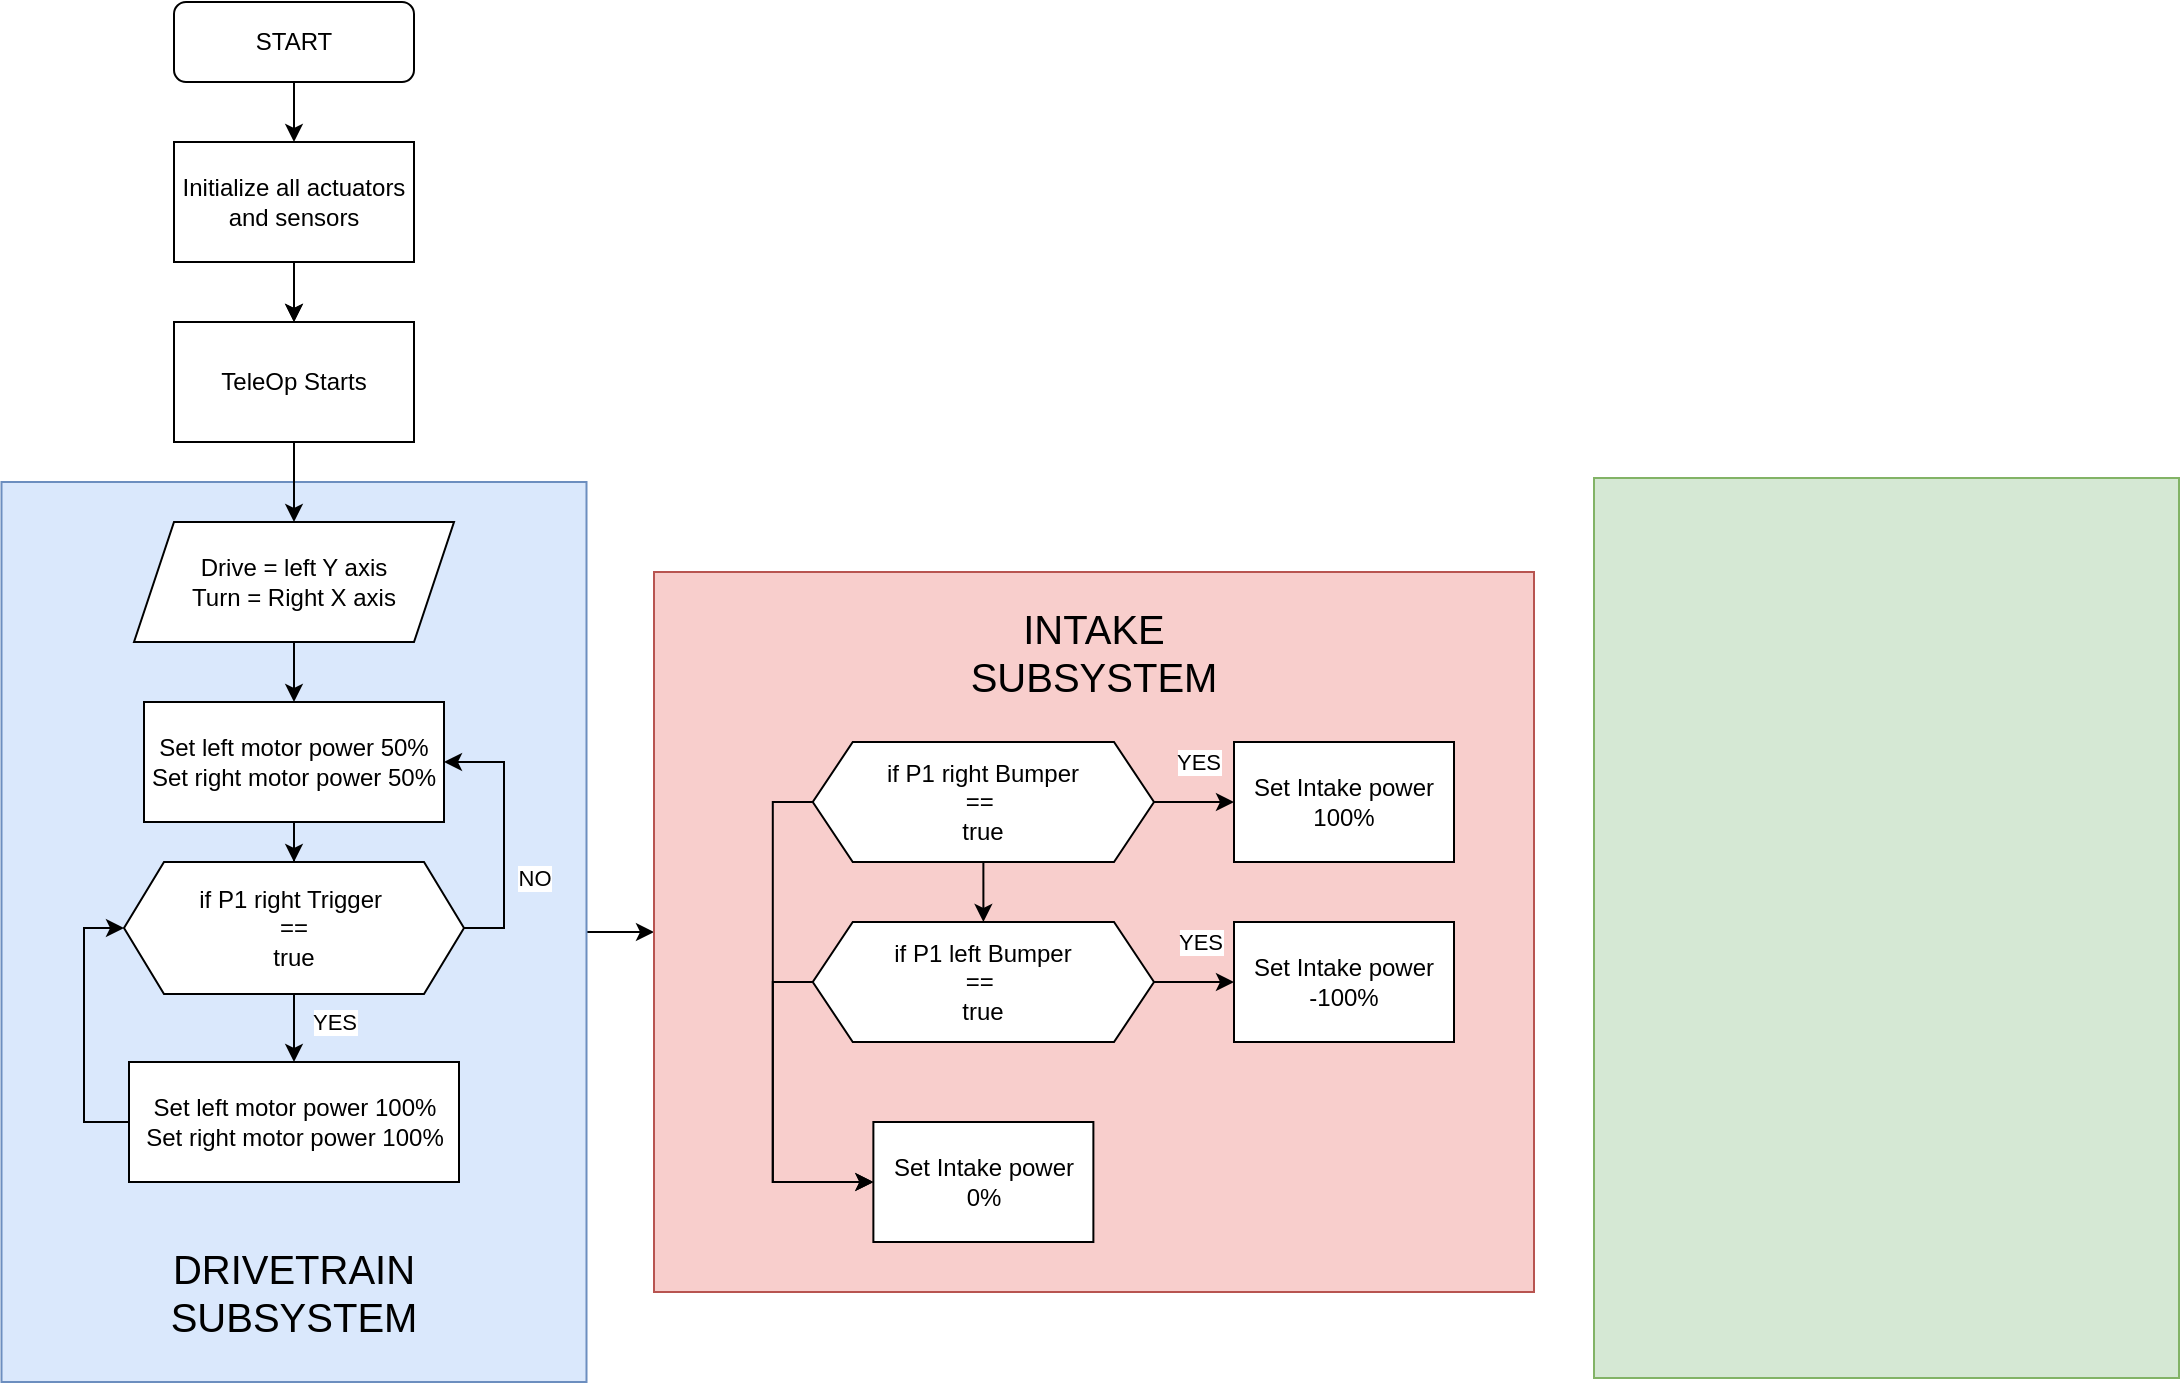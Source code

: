 <mxfile version="24.6.3" type="github">
  <diagram id="C5RBs43oDa-KdzZeNtuy" name="Page-1">
    <mxGraphModel dx="954" dy="646" grid="1" gridSize="10" guides="1" tooltips="1" connect="1" arrows="1" fold="1" page="1" pageScale="1" pageWidth="827" pageHeight="1169" math="0" shadow="0">
      <root>
        <mxCell id="WIyWlLk6GJQsqaUBKTNV-0" />
        <mxCell id="WIyWlLk6GJQsqaUBKTNV-1" parent="WIyWlLk6GJQsqaUBKTNV-0" />
        <mxCell id="qMfDw5fBHNp5u1-kdfvl-36" style="edgeStyle=orthogonalEdgeStyle;rounded=0;orthogonalLoop=1;jettySize=auto;html=1;exitX=1;exitY=0.5;exitDx=0;exitDy=0;entryX=0;entryY=0.5;entryDx=0;entryDy=0;" edge="1" parent="WIyWlLk6GJQsqaUBKTNV-1" source="qMfDw5fBHNp5u1-kdfvl-12" target="qMfDw5fBHNp5u1-kdfvl-34">
          <mxGeometry relative="1" as="geometry" />
        </mxCell>
        <mxCell id="qMfDw5fBHNp5u1-kdfvl-12" value="" style="rounded=0;whiteSpace=wrap;html=1;fillColor=#dae8fc;strokeColor=#6c8ebf;" vertex="1" parent="WIyWlLk6GJQsqaUBKTNV-1">
          <mxGeometry x="73.75" y="320" width="292.5" height="450" as="geometry" />
        </mxCell>
        <mxCell id="qMfDw5fBHNp5u1-kdfvl-11" style="edgeStyle=orthogonalEdgeStyle;rounded=0;orthogonalLoop=1;jettySize=auto;html=1;exitX=0.5;exitY=1;exitDx=0;exitDy=0;entryX=0.5;entryY=0;entryDx=0;entryDy=0;" edge="1" parent="WIyWlLk6GJQsqaUBKTNV-1" source="WIyWlLk6GJQsqaUBKTNV-3" target="qMfDw5fBHNp5u1-kdfvl-5">
          <mxGeometry relative="1" as="geometry" />
        </mxCell>
        <mxCell id="WIyWlLk6GJQsqaUBKTNV-3" value="START" style="rounded=1;whiteSpace=wrap;html=1;fontSize=12;glass=0;strokeWidth=1;shadow=0;" parent="WIyWlLk6GJQsqaUBKTNV-1" vertex="1">
          <mxGeometry x="160" y="80" width="120" height="40" as="geometry" />
        </mxCell>
        <mxCell id="qMfDw5fBHNp5u1-kdfvl-20" style="edgeStyle=orthogonalEdgeStyle;rounded=0;orthogonalLoop=1;jettySize=auto;html=1;exitX=0.5;exitY=1;exitDx=0;exitDy=0;entryX=0.5;entryY=0;entryDx=0;entryDy=0;" edge="1" parent="WIyWlLk6GJQsqaUBKTNV-1" source="qMfDw5fBHNp5u1-kdfvl-4" target="qMfDw5fBHNp5u1-kdfvl-18">
          <mxGeometry relative="1" as="geometry" />
        </mxCell>
        <mxCell id="qMfDw5fBHNp5u1-kdfvl-4" value="Drive = left Y axis&lt;div&gt;Turn = Right X axis&lt;/div&gt;" style="shape=parallelogram;perimeter=parallelogramPerimeter;whiteSpace=wrap;html=1;fixedSize=1;" vertex="1" parent="WIyWlLk6GJQsqaUBKTNV-1">
          <mxGeometry x="140" y="340" width="160" height="60" as="geometry" />
        </mxCell>
        <mxCell id="qMfDw5fBHNp5u1-kdfvl-7" style="edgeStyle=orthogonalEdgeStyle;rounded=0;orthogonalLoop=1;jettySize=auto;html=1;exitX=0.5;exitY=1;exitDx=0;exitDy=0;entryX=0.5;entryY=0;entryDx=0;entryDy=0;" edge="1" parent="WIyWlLk6GJQsqaUBKTNV-1" source="qMfDw5fBHNp5u1-kdfvl-5" target="qMfDw5fBHNp5u1-kdfvl-6">
          <mxGeometry relative="1" as="geometry" />
        </mxCell>
        <mxCell id="qMfDw5fBHNp5u1-kdfvl-9" value="" style="edgeStyle=orthogonalEdgeStyle;rounded=0;orthogonalLoop=1;jettySize=auto;html=1;" edge="1" parent="WIyWlLk6GJQsqaUBKTNV-1" source="qMfDw5fBHNp5u1-kdfvl-5" target="qMfDw5fBHNp5u1-kdfvl-6">
          <mxGeometry relative="1" as="geometry" />
        </mxCell>
        <mxCell id="qMfDw5fBHNp5u1-kdfvl-5" value="Initialize all actuators and sensors" style="rounded=0;whiteSpace=wrap;html=1;" vertex="1" parent="WIyWlLk6GJQsqaUBKTNV-1">
          <mxGeometry x="160" y="150" width="120" height="60" as="geometry" />
        </mxCell>
        <mxCell id="qMfDw5fBHNp5u1-kdfvl-17" style="edgeStyle=orthogonalEdgeStyle;rounded=0;orthogonalLoop=1;jettySize=auto;html=1;exitX=0.5;exitY=1;exitDx=0;exitDy=0;" edge="1" parent="WIyWlLk6GJQsqaUBKTNV-1" source="qMfDw5fBHNp5u1-kdfvl-6" target="qMfDw5fBHNp5u1-kdfvl-4">
          <mxGeometry relative="1" as="geometry" />
        </mxCell>
        <mxCell id="qMfDw5fBHNp5u1-kdfvl-6" value="TeleOp Starts" style="rounded=0;whiteSpace=wrap;html=1;" vertex="1" parent="WIyWlLk6GJQsqaUBKTNV-1">
          <mxGeometry x="160" y="240" width="120" height="60" as="geometry" />
        </mxCell>
        <mxCell id="qMfDw5fBHNp5u1-kdfvl-23" style="edgeStyle=orthogonalEdgeStyle;rounded=0;orthogonalLoop=1;jettySize=auto;html=1;exitX=0.5;exitY=1;exitDx=0;exitDy=0;" edge="1" parent="WIyWlLk6GJQsqaUBKTNV-1" source="qMfDw5fBHNp5u1-kdfvl-18" target="qMfDw5fBHNp5u1-kdfvl-22">
          <mxGeometry relative="1" as="geometry" />
        </mxCell>
        <mxCell id="qMfDw5fBHNp5u1-kdfvl-18" value="Set left motor power 50%&lt;div&gt;Set right motor power 50%&lt;/div&gt;" style="rounded=0;whiteSpace=wrap;html=1;" vertex="1" parent="WIyWlLk6GJQsqaUBKTNV-1">
          <mxGeometry x="145" y="430" width="150" height="60" as="geometry" />
        </mxCell>
        <mxCell id="qMfDw5fBHNp5u1-kdfvl-28" style="edgeStyle=orthogonalEdgeStyle;rounded=0;orthogonalLoop=1;jettySize=auto;html=1;exitX=0.5;exitY=1;exitDx=0;exitDy=0;" edge="1" parent="WIyWlLk6GJQsqaUBKTNV-1" source="qMfDw5fBHNp5u1-kdfvl-22" target="qMfDw5fBHNp5u1-kdfvl-27">
          <mxGeometry relative="1" as="geometry" />
        </mxCell>
        <mxCell id="qMfDw5fBHNp5u1-kdfvl-32" value="YES" style="edgeLabel;html=1;align=center;verticalAlign=middle;resizable=0;points=[];" vertex="1" connectable="0" parent="qMfDw5fBHNp5u1-kdfvl-28">
          <mxGeometry x="-0.646" relative="1" as="geometry">
            <mxPoint x="20" y="6" as="offset" />
          </mxGeometry>
        </mxCell>
        <mxCell id="qMfDw5fBHNp5u1-kdfvl-29" style="edgeStyle=orthogonalEdgeStyle;rounded=0;orthogonalLoop=1;jettySize=auto;html=1;exitX=1;exitY=0.5;exitDx=0;exitDy=0;entryX=1;entryY=0.5;entryDx=0;entryDy=0;" edge="1" parent="WIyWlLk6GJQsqaUBKTNV-1" source="qMfDw5fBHNp5u1-kdfvl-22" target="qMfDw5fBHNp5u1-kdfvl-18">
          <mxGeometry relative="1" as="geometry" />
        </mxCell>
        <mxCell id="qMfDw5fBHNp5u1-kdfvl-30" value="NO" style="edgeLabel;html=1;align=center;verticalAlign=middle;resizable=0;points=[];" vertex="1" connectable="0" parent="qMfDw5fBHNp5u1-kdfvl-29">
          <mxGeometry x="-0.394" relative="1" as="geometry">
            <mxPoint x="15" y="-5" as="offset" />
          </mxGeometry>
        </mxCell>
        <mxCell id="qMfDw5fBHNp5u1-kdfvl-22" value="if P1 right Trigger&amp;nbsp;&lt;div&gt;==&lt;/div&gt;&lt;div&gt;true&lt;/div&gt;" style="shape=hexagon;perimeter=hexagonPerimeter2;whiteSpace=wrap;html=1;fixedSize=1;" vertex="1" parent="WIyWlLk6GJQsqaUBKTNV-1">
          <mxGeometry x="135" y="510" width="170" height="66" as="geometry" />
        </mxCell>
        <mxCell id="qMfDw5fBHNp5u1-kdfvl-33" style="edgeStyle=orthogonalEdgeStyle;rounded=0;orthogonalLoop=1;jettySize=auto;html=1;exitX=0;exitY=0.5;exitDx=0;exitDy=0;entryX=0;entryY=0.5;entryDx=0;entryDy=0;" edge="1" parent="WIyWlLk6GJQsqaUBKTNV-1" source="qMfDw5fBHNp5u1-kdfvl-27" target="qMfDw5fBHNp5u1-kdfvl-22">
          <mxGeometry relative="1" as="geometry" />
        </mxCell>
        <mxCell id="qMfDw5fBHNp5u1-kdfvl-27" value="Set left motor power 100%&lt;div&gt;Set right motor power 100&lt;span style=&quot;background-color: initial;&quot;&gt;%&lt;/span&gt;&lt;/div&gt;" style="rounded=0;whiteSpace=wrap;html=1;" vertex="1" parent="WIyWlLk6GJQsqaUBKTNV-1">
          <mxGeometry x="137.5" y="610" width="165" height="60" as="geometry" />
        </mxCell>
        <mxCell id="qMfDw5fBHNp5u1-kdfvl-34" value="" style="rounded=0;whiteSpace=wrap;html=1;fillColor=#f8cecc;strokeColor=#b85450;" vertex="1" parent="WIyWlLk6GJQsqaUBKTNV-1">
          <mxGeometry x="400" y="365" width="440" height="360" as="geometry" />
        </mxCell>
        <mxCell id="qMfDw5fBHNp5u1-kdfvl-35" value="&lt;font style=&quot;font-size: 20px;&quot;&gt;DRIVETRAIN&lt;/font&gt;&lt;div style=&quot;font-size: 20px;&quot;&gt;&lt;font style=&quot;font-size: 20px;&quot;&gt;SUBSYSTEM&lt;/font&gt;&lt;/div&gt;" style="text;html=1;align=center;verticalAlign=middle;whiteSpace=wrap;rounded=0;" vertex="1" parent="WIyWlLk6GJQsqaUBKTNV-1">
          <mxGeometry x="190" y="710" width="60" height="30" as="geometry" />
        </mxCell>
        <mxCell id="qMfDw5fBHNp5u1-kdfvl-37" value="&lt;span style=&quot;font-size: 20px;&quot;&gt;INTAKE&lt;/span&gt;&lt;br&gt;&lt;div style=&quot;font-size: 20px;&quot;&gt;&lt;font style=&quot;font-size: 20px;&quot;&gt;SUBSYSTEM&lt;/font&gt;&lt;/div&gt;" style="text;html=1;align=center;verticalAlign=middle;whiteSpace=wrap;rounded=0;" vertex="1" parent="WIyWlLk6GJQsqaUBKTNV-1">
          <mxGeometry x="590" y="390" width="60" height="30" as="geometry" />
        </mxCell>
        <mxCell id="qMfDw5fBHNp5u1-kdfvl-46" style="edgeStyle=orthogonalEdgeStyle;rounded=0;orthogonalLoop=1;jettySize=auto;html=1;exitX=1;exitY=0.5;exitDx=0;exitDy=0;entryX=0;entryY=0.5;entryDx=0;entryDy=0;" edge="1" parent="WIyWlLk6GJQsqaUBKTNV-1" source="qMfDw5fBHNp5u1-kdfvl-41" target="qMfDw5fBHNp5u1-kdfvl-44">
          <mxGeometry relative="1" as="geometry" />
        </mxCell>
        <mxCell id="qMfDw5fBHNp5u1-kdfvl-47" value="YES" style="edgeLabel;html=1;align=center;verticalAlign=middle;resizable=0;points=[];" vertex="1" connectable="0" parent="qMfDw5fBHNp5u1-kdfvl-46">
          <mxGeometry x="0.219" relative="1" as="geometry">
            <mxPoint x="-3" y="-20" as="offset" />
          </mxGeometry>
        </mxCell>
        <mxCell id="qMfDw5fBHNp5u1-kdfvl-49" style="edgeStyle=orthogonalEdgeStyle;rounded=0;orthogonalLoop=1;jettySize=auto;html=1;exitX=0.5;exitY=1;exitDx=0;exitDy=0;" edge="1" parent="WIyWlLk6GJQsqaUBKTNV-1" source="qMfDw5fBHNp5u1-kdfvl-41" target="qMfDw5fBHNp5u1-kdfvl-48">
          <mxGeometry relative="1" as="geometry" />
        </mxCell>
        <mxCell id="qMfDw5fBHNp5u1-kdfvl-59" style="edgeStyle=orthogonalEdgeStyle;rounded=0;orthogonalLoop=1;jettySize=auto;html=1;exitX=0;exitY=0.5;exitDx=0;exitDy=0;entryX=0;entryY=0.5;entryDx=0;entryDy=0;" edge="1" parent="WIyWlLk6GJQsqaUBKTNV-1" source="qMfDw5fBHNp5u1-kdfvl-41" target="qMfDw5fBHNp5u1-kdfvl-54">
          <mxGeometry relative="1" as="geometry" />
        </mxCell>
        <mxCell id="qMfDw5fBHNp5u1-kdfvl-41" value="if P1 right Bumper&lt;div&gt;==&amp;nbsp;&lt;/div&gt;&lt;div&gt;true&lt;/div&gt;" style="shape=hexagon;perimeter=hexagonPerimeter2;whiteSpace=wrap;html=1;fixedSize=1;" vertex="1" parent="WIyWlLk6GJQsqaUBKTNV-1">
          <mxGeometry x="479.38" y="450" width="170.62" height="60" as="geometry" />
        </mxCell>
        <mxCell id="qMfDw5fBHNp5u1-kdfvl-44" value="Set Intake power 100%" style="rounded=0;whiteSpace=wrap;html=1;" vertex="1" parent="WIyWlLk6GJQsqaUBKTNV-1">
          <mxGeometry x="690" y="450" width="110" height="60" as="geometry" />
        </mxCell>
        <mxCell id="qMfDw5fBHNp5u1-kdfvl-51" style="edgeStyle=orthogonalEdgeStyle;rounded=0;orthogonalLoop=1;jettySize=auto;html=1;exitX=1;exitY=0.5;exitDx=0;exitDy=0;entryX=0;entryY=0.5;entryDx=0;entryDy=0;" edge="1" parent="WIyWlLk6GJQsqaUBKTNV-1" source="qMfDw5fBHNp5u1-kdfvl-48" target="qMfDw5fBHNp5u1-kdfvl-50">
          <mxGeometry relative="1" as="geometry" />
        </mxCell>
        <mxCell id="qMfDw5fBHNp5u1-kdfvl-61" style="edgeStyle=orthogonalEdgeStyle;rounded=0;orthogonalLoop=1;jettySize=auto;html=1;exitX=0;exitY=0.5;exitDx=0;exitDy=0;entryX=0;entryY=0.5;entryDx=0;entryDy=0;" edge="1" parent="WIyWlLk6GJQsqaUBKTNV-1" source="qMfDw5fBHNp5u1-kdfvl-48" target="qMfDw5fBHNp5u1-kdfvl-54">
          <mxGeometry relative="1" as="geometry" />
        </mxCell>
        <mxCell id="qMfDw5fBHNp5u1-kdfvl-48" value="if P1 left Bumper&lt;div&gt;==&amp;nbsp;&lt;/div&gt;&lt;div&gt;true&lt;/div&gt;" style="shape=hexagon;perimeter=hexagonPerimeter2;whiteSpace=wrap;html=1;fixedSize=1;" vertex="1" parent="WIyWlLk6GJQsqaUBKTNV-1">
          <mxGeometry x="479.38" y="540" width="170.62" height="60" as="geometry" />
        </mxCell>
        <mxCell id="qMfDw5fBHNp5u1-kdfvl-50" value="Set Intake power -100%" style="rounded=0;whiteSpace=wrap;html=1;" vertex="1" parent="WIyWlLk6GJQsqaUBKTNV-1">
          <mxGeometry x="690" y="540" width="110" height="60" as="geometry" />
        </mxCell>
        <mxCell id="qMfDw5fBHNp5u1-kdfvl-52" value="YES" style="edgeLabel;html=1;align=center;verticalAlign=middle;resizable=0;points=[];" vertex="1" connectable="0" parent="WIyWlLk6GJQsqaUBKTNV-1">
          <mxGeometry x="680.003" y="500" as="geometry">
            <mxPoint x="-7" y="50" as="offset" />
          </mxGeometry>
        </mxCell>
        <mxCell id="qMfDw5fBHNp5u1-kdfvl-54" value="Set Intake power 0%" style="rounded=0;whiteSpace=wrap;html=1;" vertex="1" parent="WIyWlLk6GJQsqaUBKTNV-1">
          <mxGeometry x="509.69" y="640" width="110" height="60" as="geometry" />
        </mxCell>
        <mxCell id="qMfDw5fBHNp5u1-kdfvl-64" value="" style="rounded=0;whiteSpace=wrap;html=1;fillColor=#d5e8d4;strokeColor=#82b366;" vertex="1" parent="WIyWlLk6GJQsqaUBKTNV-1">
          <mxGeometry x="870" y="318" width="292.5" height="450" as="geometry" />
        </mxCell>
      </root>
    </mxGraphModel>
  </diagram>
</mxfile>
